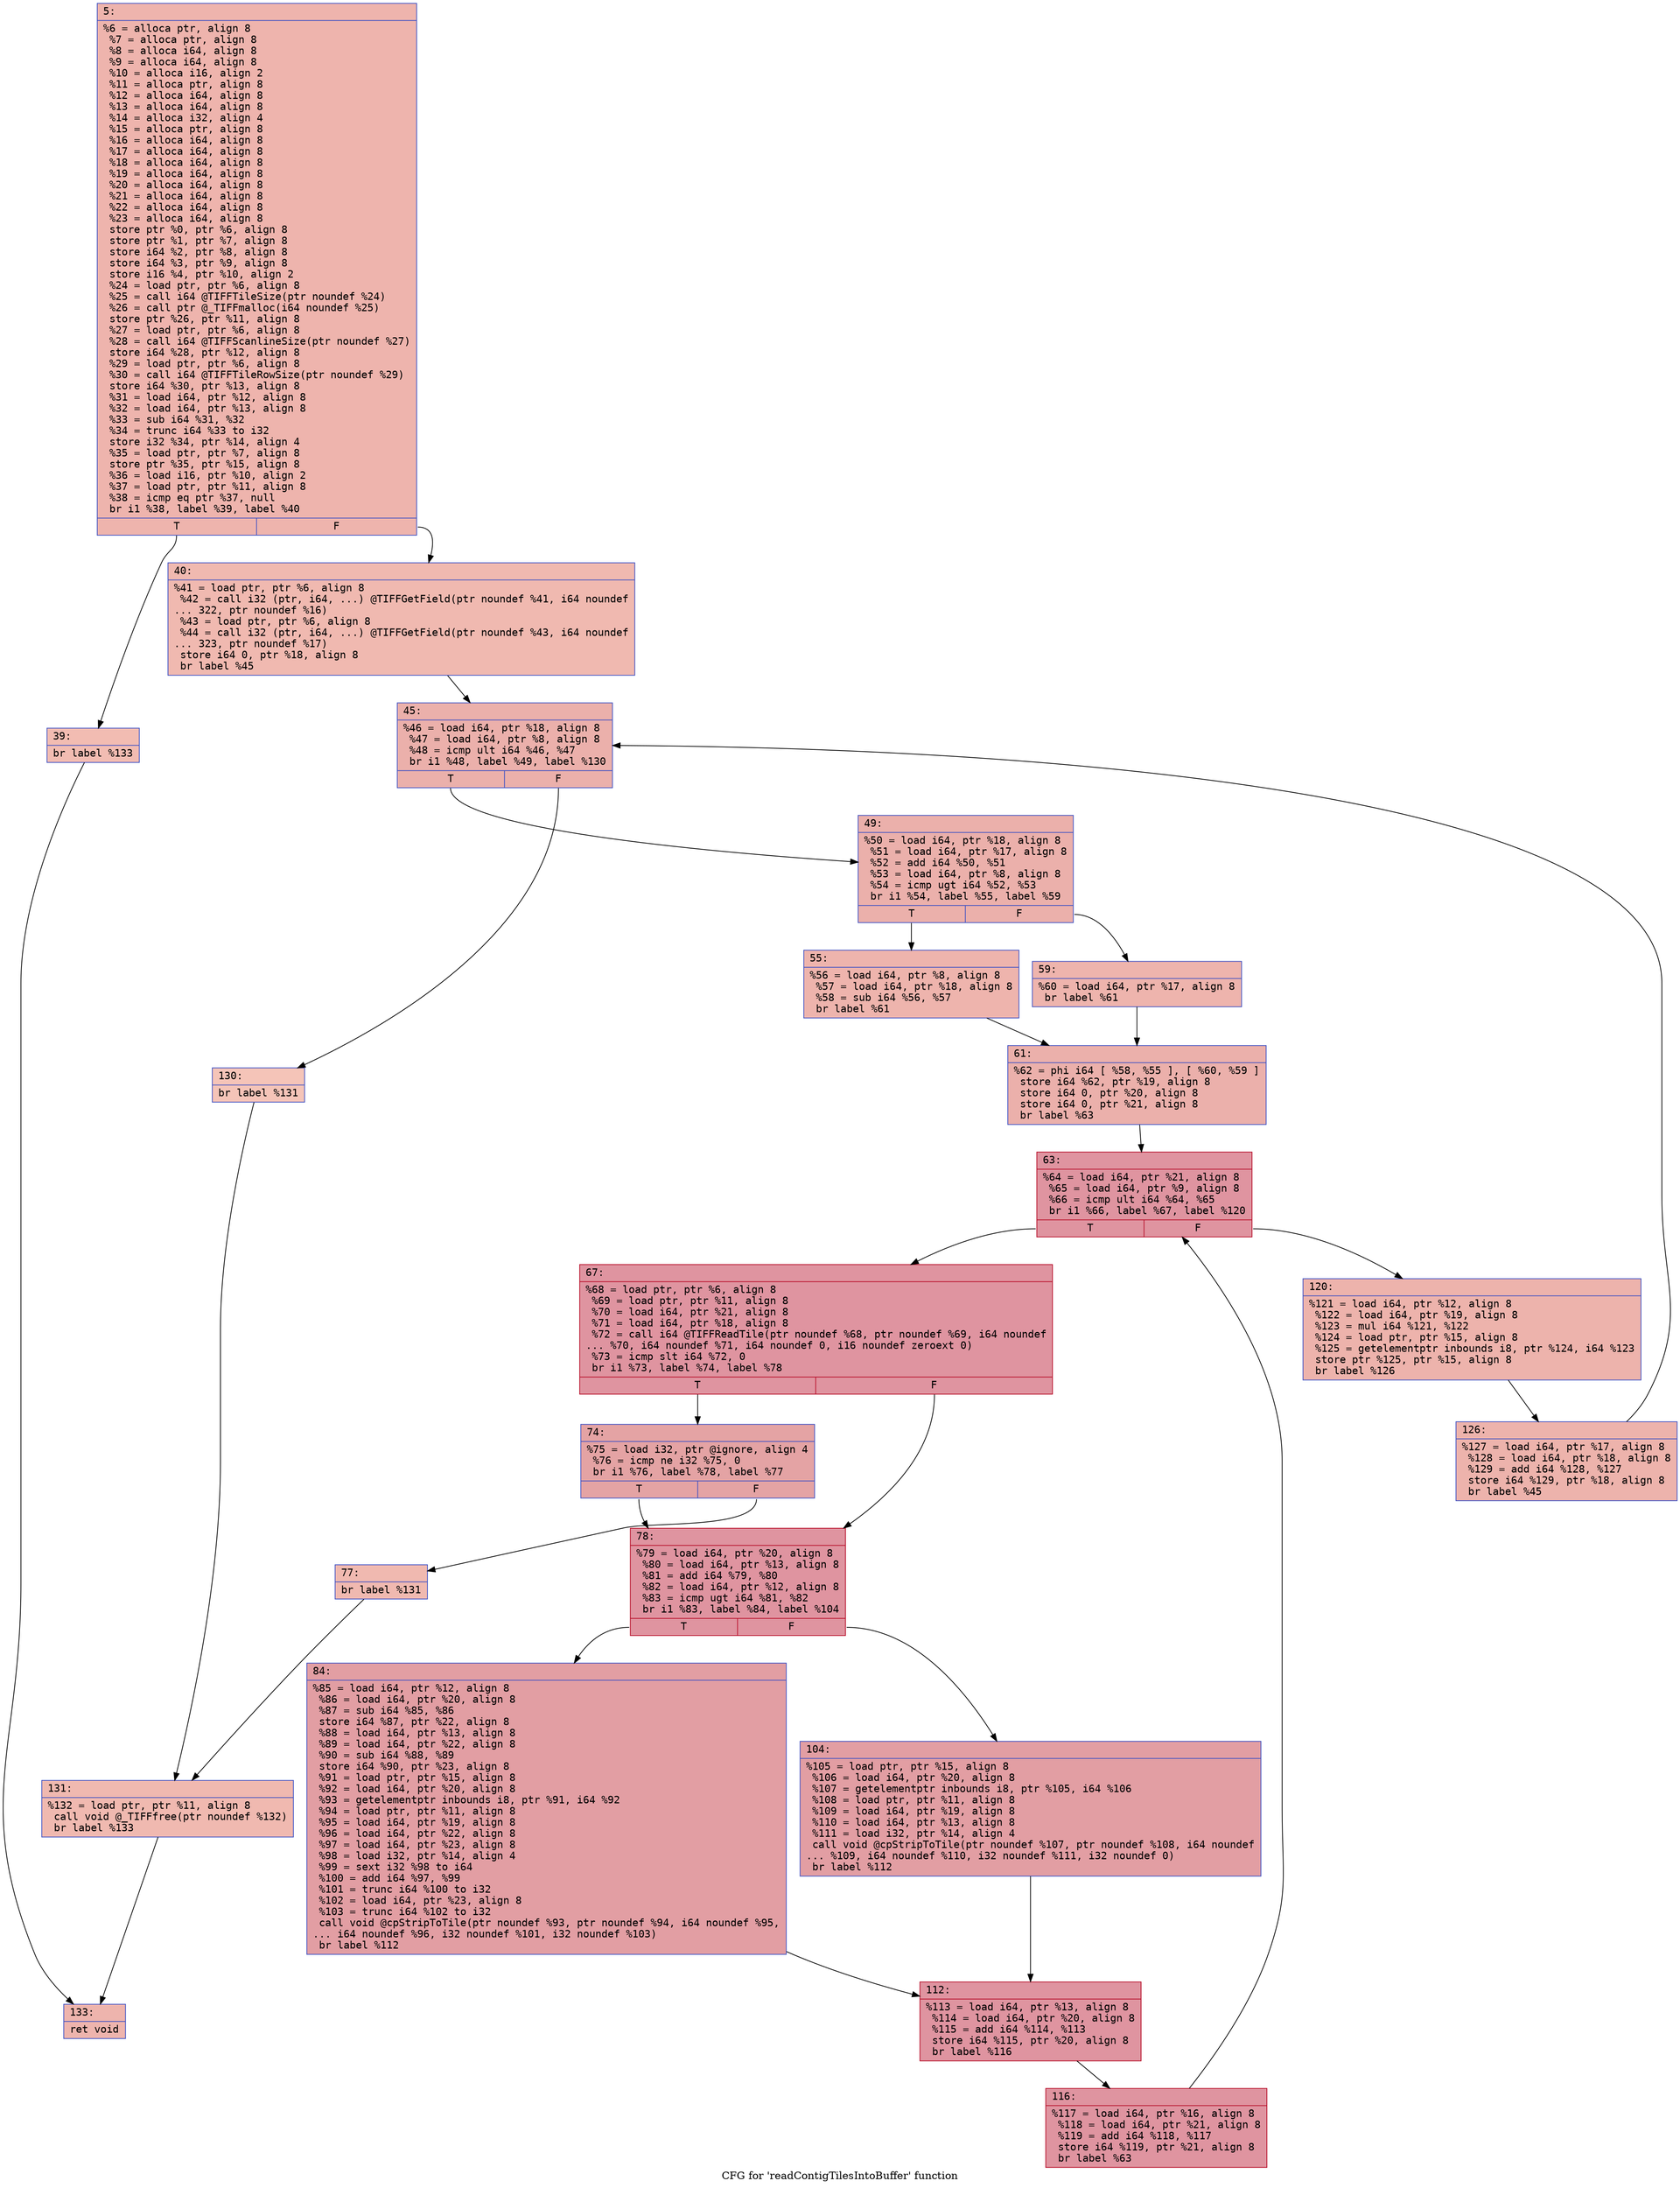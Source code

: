 digraph "CFG for 'readContigTilesIntoBuffer' function" {
	label="CFG for 'readContigTilesIntoBuffer' function";

	Node0x600001c4c2d0 [shape=record,color="#3d50c3ff", style=filled, fillcolor="#d8564670" fontname="Courier",label="{5:\l|  %6 = alloca ptr, align 8\l  %7 = alloca ptr, align 8\l  %8 = alloca i64, align 8\l  %9 = alloca i64, align 8\l  %10 = alloca i16, align 2\l  %11 = alloca ptr, align 8\l  %12 = alloca i64, align 8\l  %13 = alloca i64, align 8\l  %14 = alloca i32, align 4\l  %15 = alloca ptr, align 8\l  %16 = alloca i64, align 8\l  %17 = alloca i64, align 8\l  %18 = alloca i64, align 8\l  %19 = alloca i64, align 8\l  %20 = alloca i64, align 8\l  %21 = alloca i64, align 8\l  %22 = alloca i64, align 8\l  %23 = alloca i64, align 8\l  store ptr %0, ptr %6, align 8\l  store ptr %1, ptr %7, align 8\l  store i64 %2, ptr %8, align 8\l  store i64 %3, ptr %9, align 8\l  store i16 %4, ptr %10, align 2\l  %24 = load ptr, ptr %6, align 8\l  %25 = call i64 @TIFFTileSize(ptr noundef %24)\l  %26 = call ptr @_TIFFmalloc(i64 noundef %25)\l  store ptr %26, ptr %11, align 8\l  %27 = load ptr, ptr %6, align 8\l  %28 = call i64 @TIFFScanlineSize(ptr noundef %27)\l  store i64 %28, ptr %12, align 8\l  %29 = load ptr, ptr %6, align 8\l  %30 = call i64 @TIFFTileRowSize(ptr noundef %29)\l  store i64 %30, ptr %13, align 8\l  %31 = load i64, ptr %12, align 8\l  %32 = load i64, ptr %13, align 8\l  %33 = sub i64 %31, %32\l  %34 = trunc i64 %33 to i32\l  store i32 %34, ptr %14, align 4\l  %35 = load ptr, ptr %7, align 8\l  store ptr %35, ptr %15, align 8\l  %36 = load i16, ptr %10, align 2\l  %37 = load ptr, ptr %11, align 8\l  %38 = icmp eq ptr %37, null\l  br i1 %38, label %39, label %40\l|{<s0>T|<s1>F}}"];
	Node0x600001c4c2d0:s0 -> Node0x600001c4c320[tooltip="5 -> 39\nProbability 37.50%" ];
	Node0x600001c4c2d0:s1 -> Node0x600001c4c370[tooltip="5 -> 40\nProbability 62.50%" ];
	Node0x600001c4c320 [shape=record,color="#3d50c3ff", style=filled, fillcolor="#e1675170" fontname="Courier",label="{39:\l|  br label %133\l}"];
	Node0x600001c4c320 -> Node0x600001c4c960[tooltip="39 -> 133\nProbability 100.00%" ];
	Node0x600001c4c370 [shape=record,color="#3d50c3ff", style=filled, fillcolor="#de614d70" fontname="Courier",label="{40:\l|  %41 = load ptr, ptr %6, align 8\l  %42 = call i32 (ptr, i64, ...) @TIFFGetField(ptr noundef %41, i64 noundef\l... 322, ptr noundef %16)\l  %43 = load ptr, ptr %6, align 8\l  %44 = call i32 (ptr, i64, ...) @TIFFGetField(ptr noundef %43, i64 noundef\l... 323, ptr noundef %17)\l  store i64 0, ptr %18, align 8\l  br label %45\l}"];
	Node0x600001c4c370 -> Node0x600001c4c3c0[tooltip="40 -> 45\nProbability 100.00%" ];
	Node0x600001c4c3c0 [shape=record,color="#3d50c3ff", style=filled, fillcolor="#d24b4070" fontname="Courier",label="{45:\l|  %46 = load i64, ptr %18, align 8\l  %47 = load i64, ptr %8, align 8\l  %48 = icmp ult i64 %46, %47\l  br i1 %48, label %49, label %130\l|{<s0>T|<s1>F}}"];
	Node0x600001c4c3c0:s0 -> Node0x600001c4c410[tooltip="45 -> 49\nProbability 96.88%" ];
	Node0x600001c4c3c0:s1 -> Node0x600001c4c8c0[tooltip="45 -> 130\nProbability 3.12%" ];
	Node0x600001c4c410 [shape=record,color="#3d50c3ff", style=filled, fillcolor="#d24b4070" fontname="Courier",label="{49:\l|  %50 = load i64, ptr %18, align 8\l  %51 = load i64, ptr %17, align 8\l  %52 = add i64 %50, %51\l  %53 = load i64, ptr %8, align 8\l  %54 = icmp ugt i64 %52, %53\l  br i1 %54, label %55, label %59\l|{<s0>T|<s1>F}}"];
	Node0x600001c4c410:s0 -> Node0x600001c4c460[tooltip="49 -> 55\nProbability 50.00%" ];
	Node0x600001c4c410:s1 -> Node0x600001c4c4b0[tooltip="49 -> 59\nProbability 50.00%" ];
	Node0x600001c4c460 [shape=record,color="#3d50c3ff", style=filled, fillcolor="#d8564670" fontname="Courier",label="{55:\l|  %56 = load i64, ptr %8, align 8\l  %57 = load i64, ptr %18, align 8\l  %58 = sub i64 %56, %57\l  br label %61\l}"];
	Node0x600001c4c460 -> Node0x600001c4c500[tooltip="55 -> 61\nProbability 100.00%" ];
	Node0x600001c4c4b0 [shape=record,color="#3d50c3ff", style=filled, fillcolor="#d8564670" fontname="Courier",label="{59:\l|  %60 = load i64, ptr %17, align 8\l  br label %61\l}"];
	Node0x600001c4c4b0 -> Node0x600001c4c500[tooltip="59 -> 61\nProbability 100.00%" ];
	Node0x600001c4c500 [shape=record,color="#3d50c3ff", style=filled, fillcolor="#d24b4070" fontname="Courier",label="{61:\l|  %62 = phi i64 [ %58, %55 ], [ %60, %59 ]\l  store i64 %62, ptr %19, align 8\l  store i64 0, ptr %20, align 8\l  store i64 0, ptr %21, align 8\l  br label %63\l}"];
	Node0x600001c4c500 -> Node0x600001c4c550[tooltip="61 -> 63\nProbability 100.00%" ];
	Node0x600001c4c550 [shape=record,color="#b70d28ff", style=filled, fillcolor="#b70d2870" fontname="Courier",label="{63:\l|  %64 = load i64, ptr %21, align 8\l  %65 = load i64, ptr %9, align 8\l  %66 = icmp ult i64 %64, %65\l  br i1 %66, label %67, label %120\l|{<s0>T|<s1>F}}"];
	Node0x600001c4c550:s0 -> Node0x600001c4c5a0[tooltip="63 -> 67\nProbability 96.88%" ];
	Node0x600001c4c550:s1 -> Node0x600001c4c820[tooltip="63 -> 120\nProbability 3.12%" ];
	Node0x600001c4c5a0 [shape=record,color="#b70d28ff", style=filled, fillcolor="#b70d2870" fontname="Courier",label="{67:\l|  %68 = load ptr, ptr %6, align 8\l  %69 = load ptr, ptr %11, align 8\l  %70 = load i64, ptr %21, align 8\l  %71 = load i64, ptr %18, align 8\l  %72 = call i64 @TIFFReadTile(ptr noundef %68, ptr noundef %69, i64 noundef\l... %70, i64 noundef %71, i64 noundef 0, i16 noundef zeroext 0)\l  %73 = icmp slt i64 %72, 0\l  br i1 %73, label %74, label %78\l|{<s0>T|<s1>F}}"];
	Node0x600001c4c5a0:s0 -> Node0x600001c4c5f0[tooltip="67 -> 74\nProbability 37.50%" ];
	Node0x600001c4c5a0:s1 -> Node0x600001c4c690[tooltip="67 -> 78\nProbability 62.50%" ];
	Node0x600001c4c5f0 [shape=record,color="#3d50c3ff", style=filled, fillcolor="#c32e3170" fontname="Courier",label="{74:\l|  %75 = load i32, ptr @ignore, align 4\l  %76 = icmp ne i32 %75, 0\l  br i1 %76, label %78, label %77\l|{<s0>T|<s1>F}}"];
	Node0x600001c4c5f0:s0 -> Node0x600001c4c690[tooltip="74 -> 78\nProbability 96.88%" ];
	Node0x600001c4c5f0:s1 -> Node0x600001c4c640[tooltip="74 -> 77\nProbability 3.12%" ];
	Node0x600001c4c640 [shape=record,color="#3d50c3ff", style=filled, fillcolor="#de614d70" fontname="Courier",label="{77:\l|  br label %131\l}"];
	Node0x600001c4c640 -> Node0x600001c4c910[tooltip="77 -> 131\nProbability 100.00%" ];
	Node0x600001c4c690 [shape=record,color="#b70d28ff", style=filled, fillcolor="#b70d2870" fontname="Courier",label="{78:\l|  %79 = load i64, ptr %20, align 8\l  %80 = load i64, ptr %13, align 8\l  %81 = add i64 %79, %80\l  %82 = load i64, ptr %12, align 8\l  %83 = icmp ugt i64 %81, %82\l  br i1 %83, label %84, label %104\l|{<s0>T|<s1>F}}"];
	Node0x600001c4c690:s0 -> Node0x600001c4c6e0[tooltip="78 -> 84\nProbability 50.00%" ];
	Node0x600001c4c690:s1 -> Node0x600001c4c730[tooltip="78 -> 104\nProbability 50.00%" ];
	Node0x600001c4c6e0 [shape=record,color="#3d50c3ff", style=filled, fillcolor="#be242e70" fontname="Courier",label="{84:\l|  %85 = load i64, ptr %12, align 8\l  %86 = load i64, ptr %20, align 8\l  %87 = sub i64 %85, %86\l  store i64 %87, ptr %22, align 8\l  %88 = load i64, ptr %13, align 8\l  %89 = load i64, ptr %22, align 8\l  %90 = sub i64 %88, %89\l  store i64 %90, ptr %23, align 8\l  %91 = load ptr, ptr %15, align 8\l  %92 = load i64, ptr %20, align 8\l  %93 = getelementptr inbounds i8, ptr %91, i64 %92\l  %94 = load ptr, ptr %11, align 8\l  %95 = load i64, ptr %19, align 8\l  %96 = load i64, ptr %22, align 8\l  %97 = load i64, ptr %23, align 8\l  %98 = load i32, ptr %14, align 4\l  %99 = sext i32 %98 to i64\l  %100 = add i64 %97, %99\l  %101 = trunc i64 %100 to i32\l  %102 = load i64, ptr %23, align 8\l  %103 = trunc i64 %102 to i32\l  call void @cpStripToTile(ptr noundef %93, ptr noundef %94, i64 noundef %95,\l... i64 noundef %96, i32 noundef %101, i32 noundef %103)\l  br label %112\l}"];
	Node0x600001c4c6e0 -> Node0x600001c4c780[tooltip="84 -> 112\nProbability 100.00%" ];
	Node0x600001c4c730 [shape=record,color="#3d50c3ff", style=filled, fillcolor="#be242e70" fontname="Courier",label="{104:\l|  %105 = load ptr, ptr %15, align 8\l  %106 = load i64, ptr %20, align 8\l  %107 = getelementptr inbounds i8, ptr %105, i64 %106\l  %108 = load ptr, ptr %11, align 8\l  %109 = load i64, ptr %19, align 8\l  %110 = load i64, ptr %13, align 8\l  %111 = load i32, ptr %14, align 4\l  call void @cpStripToTile(ptr noundef %107, ptr noundef %108, i64 noundef\l... %109, i64 noundef %110, i32 noundef %111, i32 noundef 0)\l  br label %112\l}"];
	Node0x600001c4c730 -> Node0x600001c4c780[tooltip="104 -> 112\nProbability 100.00%" ];
	Node0x600001c4c780 [shape=record,color="#b70d28ff", style=filled, fillcolor="#b70d2870" fontname="Courier",label="{112:\l|  %113 = load i64, ptr %13, align 8\l  %114 = load i64, ptr %20, align 8\l  %115 = add i64 %114, %113\l  store i64 %115, ptr %20, align 8\l  br label %116\l}"];
	Node0x600001c4c780 -> Node0x600001c4c7d0[tooltip="112 -> 116\nProbability 100.00%" ];
	Node0x600001c4c7d0 [shape=record,color="#b70d28ff", style=filled, fillcolor="#b70d2870" fontname="Courier",label="{116:\l|  %117 = load i64, ptr %16, align 8\l  %118 = load i64, ptr %21, align 8\l  %119 = add i64 %118, %117\l  store i64 %119, ptr %21, align 8\l  br label %63\l}"];
	Node0x600001c4c7d0 -> Node0x600001c4c550[tooltip="116 -> 63\nProbability 100.00%" ];
	Node0x600001c4c820 [shape=record,color="#3d50c3ff", style=filled, fillcolor="#d6524470" fontname="Courier",label="{120:\l|  %121 = load i64, ptr %12, align 8\l  %122 = load i64, ptr %19, align 8\l  %123 = mul i64 %121, %122\l  %124 = load ptr, ptr %15, align 8\l  %125 = getelementptr inbounds i8, ptr %124, i64 %123\l  store ptr %125, ptr %15, align 8\l  br label %126\l}"];
	Node0x600001c4c820 -> Node0x600001c4c870[tooltip="120 -> 126\nProbability 100.00%" ];
	Node0x600001c4c870 [shape=record,color="#3d50c3ff", style=filled, fillcolor="#d6524470" fontname="Courier",label="{126:\l|  %127 = load i64, ptr %17, align 8\l  %128 = load i64, ptr %18, align 8\l  %129 = add i64 %128, %127\l  store i64 %129, ptr %18, align 8\l  br label %45\l}"];
	Node0x600001c4c870 -> Node0x600001c4c3c0[tooltip="126 -> 45\nProbability 100.00%" ];
	Node0x600001c4c8c0 [shape=record,color="#3d50c3ff", style=filled, fillcolor="#e97a5f70" fontname="Courier",label="{130:\l|  br label %131\l}"];
	Node0x600001c4c8c0 -> Node0x600001c4c910[tooltip="130 -> 131\nProbability 100.00%" ];
	Node0x600001c4c910 [shape=record,color="#3d50c3ff", style=filled, fillcolor="#de614d70" fontname="Courier",label="{131:\l|  %132 = load ptr, ptr %11, align 8\l  call void @_TIFFfree(ptr noundef %132)\l  br label %133\l}"];
	Node0x600001c4c910 -> Node0x600001c4c960[tooltip="131 -> 133\nProbability 100.00%" ];
	Node0x600001c4c960 [shape=record,color="#3d50c3ff", style=filled, fillcolor="#d8564670" fontname="Courier",label="{133:\l|  ret void\l}"];
}
